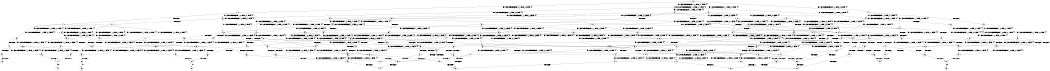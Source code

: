 digraph BCG {
size = "7, 10.5";
center = TRUE;
node [shape = circle];
0 [peripheries = 2];
0 -> 1 [label = "EX !0 !ATOMIC_EXCH_BRANCH (1, +0, TRUE, +0, 3, TRUE) !{0}"];
0 -> 2 [label = "EX !2 !ATOMIC_EXCH_BRANCH (1, +0, TRUE, +0, 1, TRUE) !{0}"];
0 -> 3 [label = "EX !1 !ATOMIC_EXCH_BRANCH (1, +1, TRUE, +0, 2, TRUE) !{0}"];
0 -> 4 [label = "EX !0 !ATOMIC_EXCH_BRANCH (1, +0, TRUE, +0, 3, TRUE) !{0}"];
1 -> 5 [label = "EX !2 !ATOMIC_EXCH_BRANCH (1, +0, TRUE, +0, 1, TRUE) !{0}"];
1 -> 6 [label = "EX !1 !ATOMIC_EXCH_BRANCH (1, +1, TRUE, +0, 2, TRUE) !{0}"];
1 -> 7 [label = "TERMINATE !0"];
2 -> 2 [label = "EX !2 !ATOMIC_EXCH_BRANCH (1, +0, TRUE, +0, 1, TRUE) !{0}"];
2 -> 5 [label = "EX !0 !ATOMIC_EXCH_BRANCH (1, +0, TRUE, +0, 3, TRUE) !{0}"];
2 -> 8 [label = "EX !1 !ATOMIC_EXCH_BRANCH (1, +1, TRUE, +0, 2, TRUE) !{0}"];
2 -> 9 [label = "EX !0 !ATOMIC_EXCH_BRANCH (1, +0, TRUE, +0, 3, TRUE) !{0}"];
3 -> 10 [label = "EX !0 !ATOMIC_EXCH_BRANCH (1, +0, TRUE, +0, 3, FALSE) !{0}"];
3 -> 11 [label = "EX !2 !ATOMIC_EXCH_BRANCH (1, +0, TRUE, +0, 1, FALSE) !{0}"];
3 -> 12 [label = "TERMINATE !1"];
3 -> 13 [label = "EX !0 !ATOMIC_EXCH_BRANCH (1, +0, TRUE, +0, 3, FALSE) !{0}"];
4 -> 9 [label = "EX !2 !ATOMIC_EXCH_BRANCH (1, +0, TRUE, +0, 1, TRUE) !{0}"];
4 -> 14 [label = "EX !1 !ATOMIC_EXCH_BRANCH (1, +1, TRUE, +0, 2, TRUE) !{0}"];
4 -> 15 [label = "TERMINATE !0"];
5 -> 5 [label = "EX !2 !ATOMIC_EXCH_BRANCH (1, +0, TRUE, +0, 1, TRUE) !{0}"];
5 -> 16 [label = "EX !1 !ATOMIC_EXCH_BRANCH (1, +1, TRUE, +0, 2, TRUE) !{0}"];
5 -> 17 [label = "TERMINATE !0"];
6 -> 18 [label = "EX !2 !ATOMIC_EXCH_BRANCH (1, +0, TRUE, +0, 1, FALSE) !{0}"];
6 -> 19 [label = "TERMINATE !0"];
6 -> 20 [label = "TERMINATE !1"];
7 -> 21 [label = "EX !1 !ATOMIC_EXCH_BRANCH (1, +1, TRUE, +0, 2, TRUE) !{1}"];
7 -> 22 [label = "EX !2 !ATOMIC_EXCH_BRANCH (1, +0, TRUE, +0, 1, TRUE) !{1}"];
7 -> 23 [label = "EX !1 !ATOMIC_EXCH_BRANCH (1, +1, TRUE, +0, 2, TRUE) !{1}"];
8 -> 11 [label = "EX !2 !ATOMIC_EXCH_BRANCH (1, +0, TRUE, +0, 1, FALSE) !{0}"];
8 -> 24 [label = "EX !0 !ATOMIC_EXCH_BRANCH (1, +0, TRUE, +0, 3, FALSE) !{0}"];
8 -> 25 [label = "TERMINATE !1"];
8 -> 26 [label = "EX !0 !ATOMIC_EXCH_BRANCH (1, +0, TRUE, +0, 3, FALSE) !{0}"];
9 -> 9 [label = "EX !2 !ATOMIC_EXCH_BRANCH (1, +0, TRUE, +0, 1, TRUE) !{0}"];
9 -> 27 [label = "EX !1 !ATOMIC_EXCH_BRANCH (1, +1, TRUE, +0, 2, TRUE) !{0}"];
9 -> 28 [label = "TERMINATE !0"];
10 -> 6 [label = "EX !0 !ATOMIC_EXCH_BRANCH (1, +1, TRUE, +0, 3, TRUE) !{0}"];
10 -> 29 [label = "EX !2 !ATOMIC_EXCH_BRANCH (1, +0, TRUE, +0, 1, TRUE) !{0}"];
10 -> 30 [label = "TERMINATE !1"];
10 -> 14 [label = "EX !0 !ATOMIC_EXCH_BRANCH (1, +1, TRUE, +0, 3, TRUE) !{0}"];
11 -> 31 [label = "EX !0 !ATOMIC_EXCH_BRANCH (1, +0, TRUE, +0, 3, TRUE) !{0}"];
11 -> 32 [label = "TERMINATE !2"];
11 -> 33 [label = "TERMINATE !1"];
11 -> 34 [label = "EX !0 !ATOMIC_EXCH_BRANCH (1, +0, TRUE, +0, 3, TRUE) !{0}"];
12 -> 35 [label = "EX !0 !ATOMIC_EXCH_BRANCH (1, +0, TRUE, +0, 3, FALSE) !{0}"];
12 -> 36 [label = "EX !2 !ATOMIC_EXCH_BRANCH (1, +0, TRUE, +0, 1, FALSE) !{0}"];
12 -> 37 [label = "EX !0 !ATOMIC_EXCH_BRANCH (1, +0, TRUE, +0, 3, FALSE) !{0}"];
13 -> 38 [label = "EX !2 !ATOMIC_EXCH_BRANCH (1, +0, TRUE, +0, 1, TRUE) !{0}"];
13 -> 39 [label = "TERMINATE !1"];
13 -> 14 [label = "EX !0 !ATOMIC_EXCH_BRANCH (1, +1, TRUE, +0, 3, TRUE) !{0}"];
14 -> 40 [label = "EX !2 !ATOMIC_EXCH_BRANCH (1, +0, TRUE, +0, 1, FALSE) !{0}"];
14 -> 41 [label = "TERMINATE !0"];
14 -> 42 [label = "TERMINATE !1"];
15 -> 43 [label = "EX !1 !ATOMIC_EXCH_BRANCH (1, +1, TRUE, +0, 2, TRUE) !{1}"];
15 -> 44 [label = "EX !2 !ATOMIC_EXCH_BRANCH (1, +0, TRUE, +0, 1, TRUE) !{1}"];
16 -> 18 [label = "EX !2 !ATOMIC_EXCH_BRANCH (1, +0, TRUE, +0, 1, FALSE) !{0}"];
16 -> 45 [label = "TERMINATE !0"];
16 -> 46 [label = "TERMINATE !1"];
17 -> 22 [label = "EX !2 !ATOMIC_EXCH_BRANCH (1, +0, TRUE, +0, 1, TRUE) !{1}"];
17 -> 47 [label = "EX !1 !ATOMIC_EXCH_BRANCH (1, +1, TRUE, +0, 2, TRUE) !{1}"];
17 -> 48 [label = "EX !1 !ATOMIC_EXCH_BRANCH (1, +1, TRUE, +0, 2, TRUE) !{1}"];
18 -> 49 [label = "TERMINATE !0"];
18 -> 50 [label = "TERMINATE !2"];
18 -> 51 [label = "TERMINATE !1"];
19 -> 52 [label = "EX !2 !ATOMIC_EXCH_BRANCH (1, +0, TRUE, +0, 1, FALSE) !{1}"];
19 -> 53 [label = "TERMINATE !1"];
20 -> 54 [label = "EX !2 !ATOMIC_EXCH_BRANCH (1, +0, TRUE, +0, 1, FALSE) !{0}"];
20 -> 55 [label = "TERMINATE !0"];
21 -> 52 [label = "EX !2 !ATOMIC_EXCH_BRANCH (1, +0, TRUE, +0, 1, FALSE) !{1}"];
21 -> 53 [label = "TERMINATE !1"];
22 -> 22 [label = "EX !2 !ATOMIC_EXCH_BRANCH (1, +0, TRUE, +0, 1, TRUE) !{1}"];
22 -> 47 [label = "EX !1 !ATOMIC_EXCH_BRANCH (1, +1, TRUE, +0, 2, TRUE) !{1}"];
22 -> 48 [label = "EX !1 !ATOMIC_EXCH_BRANCH (1, +1, TRUE, +0, 2, TRUE) !{1}"];
23 -> 56 [label = "EX !2 !ATOMIC_EXCH_BRANCH (1, +0, TRUE, +0, 1, FALSE) !{1}"];
23 -> 57 [label = "TERMINATE !1"];
24 -> 16 [label = "EX !0 !ATOMIC_EXCH_BRANCH (1, +1, TRUE, +0, 3, TRUE) !{0}"];
24 -> 29 [label = "EX !2 !ATOMIC_EXCH_BRANCH (1, +0, TRUE, +0, 1, TRUE) !{0}"];
24 -> 58 [label = "TERMINATE !1"];
24 -> 27 [label = "EX !0 !ATOMIC_EXCH_BRANCH (1, +1, TRUE, +0, 3, TRUE) !{0}"];
25 -> 36 [label = "EX !2 !ATOMIC_EXCH_BRANCH (1, +0, TRUE, +0, 1, FALSE) !{0}"];
25 -> 59 [label = "EX !0 !ATOMIC_EXCH_BRANCH (1, +0, TRUE, +0, 3, FALSE) !{0}"];
25 -> 60 [label = "EX !0 !ATOMIC_EXCH_BRANCH (1, +0, TRUE, +0, 3, FALSE) !{0}"];
26 -> 38 [label = "EX !2 !ATOMIC_EXCH_BRANCH (1, +0, TRUE, +0, 1, TRUE) !{0}"];
26 -> 61 [label = "TERMINATE !1"];
26 -> 27 [label = "EX !0 !ATOMIC_EXCH_BRANCH (1, +1, TRUE, +0, 3, TRUE) !{0}"];
27 -> 40 [label = "EX !2 !ATOMIC_EXCH_BRANCH (1, +0, TRUE, +0, 1, FALSE) !{0}"];
27 -> 62 [label = "TERMINATE !0"];
27 -> 63 [label = "TERMINATE !1"];
28 -> 44 [label = "EX !2 !ATOMIC_EXCH_BRANCH (1, +0, TRUE, +0, 1, TRUE) !{1}"];
28 -> 64 [label = "EX !1 !ATOMIC_EXCH_BRANCH (1, +1, TRUE, +0, 2, TRUE) !{1}"];
29 -> 16 [label = "EX !0 !ATOMIC_EXCH_BRANCH (1, +1, TRUE, +0, 3, TRUE) !{0}"];
29 -> 29 [label = "EX !2 !ATOMIC_EXCH_BRANCH (1, +0, TRUE, +0, 1, TRUE) !{0}"];
29 -> 58 [label = "TERMINATE !1"];
29 -> 27 [label = "EX !0 !ATOMIC_EXCH_BRANCH (1, +1, TRUE, +0, 3, TRUE) !{0}"];
30 -> 65 [label = "EX !0 !ATOMIC_EXCH_BRANCH (1, +1, TRUE, +0, 3, TRUE) !{0}"];
30 -> 66 [label = "EX !2 !ATOMIC_EXCH_BRANCH (1, +0, TRUE, +0, 1, TRUE) !{0}"];
30 -> 67 [label = "EX !0 !ATOMIC_EXCH_BRANCH (1, +1, TRUE, +0, 3, TRUE) !{0}"];
31 -> 49 [label = "TERMINATE !0"];
31 -> 50 [label = "TERMINATE !2"];
31 -> 51 [label = "TERMINATE !1"];
32 -> 68 [label = "EX !0 !ATOMIC_EXCH_BRANCH (1, +0, TRUE, +0, 3, TRUE) !{0}"];
32 -> 69 [label = "TERMINATE !1"];
32 -> 70 [label = "EX !0 !ATOMIC_EXCH_BRANCH (1, +0, TRUE, +0, 3, TRUE) !{0}"];
33 -> 71 [label = "EX !0 !ATOMIC_EXCH_BRANCH (1, +0, TRUE, +0, 3, TRUE) !{0}"];
33 -> 72 [label = "TERMINATE !2"];
33 -> 73 [label = "EX !0 !ATOMIC_EXCH_BRANCH (1, +0, TRUE, +0, 3, TRUE) !{0}"];
34 -> 74 [label = "TERMINATE !0"];
34 -> 75 [label = "TERMINATE !2"];
34 -> 76 [label = "TERMINATE !1"];
35 -> 65 [label = "EX !0 !ATOMIC_EXCH_BRANCH (1, +1, TRUE, +0, 3, TRUE) !{0}"];
35 -> 66 [label = "EX !2 !ATOMIC_EXCH_BRANCH (1, +0, TRUE, +0, 1, TRUE) !{0}"];
35 -> 67 [label = "EX !0 !ATOMIC_EXCH_BRANCH (1, +1, TRUE, +0, 3, TRUE) !{0}"];
36 -> 71 [label = "EX !0 !ATOMIC_EXCH_BRANCH (1, +0, TRUE, +0, 3, TRUE) !{0}"];
36 -> 72 [label = "TERMINATE !2"];
36 -> 73 [label = "EX !0 !ATOMIC_EXCH_BRANCH (1, +0, TRUE, +0, 3, TRUE) !{0}"];
37 -> 77 [label = "EX !2 !ATOMIC_EXCH_BRANCH (1, +0, TRUE, +0, 1, TRUE) !{0}"];
37 -> 67 [label = "EX !0 !ATOMIC_EXCH_BRANCH (1, +1, TRUE, +0, 3, TRUE) !{0}"];
38 -> 38 [label = "EX !2 !ATOMIC_EXCH_BRANCH (1, +0, TRUE, +0, 1, TRUE) !{0}"];
38 -> 61 [label = "TERMINATE !1"];
38 -> 27 [label = "EX !0 !ATOMIC_EXCH_BRANCH (1, +1, TRUE, +0, 3, TRUE) !{0}"];
39 -> 77 [label = "EX !2 !ATOMIC_EXCH_BRANCH (1, +0, TRUE, +0, 1, TRUE) !{0}"];
39 -> 67 [label = "EX !0 !ATOMIC_EXCH_BRANCH (1, +1, TRUE, +0, 3, TRUE) !{0}"];
40 -> 74 [label = "TERMINATE !0"];
40 -> 75 [label = "TERMINATE !2"];
40 -> 76 [label = "TERMINATE !1"];
41 -> 78 [label = "EX !2 !ATOMIC_EXCH_BRANCH (1, +0, TRUE, +0, 1, FALSE) !{1}"];
41 -> 79 [label = "TERMINATE !1"];
42 -> 80 [label = "EX !2 !ATOMIC_EXCH_BRANCH (1, +0, TRUE, +0, 1, FALSE) !{0}"];
42 -> 81 [label = "TERMINATE !0"];
43 -> 78 [label = "EX !2 !ATOMIC_EXCH_BRANCH (1, +0, TRUE, +0, 1, FALSE) !{1}"];
43 -> 79 [label = "TERMINATE !1"];
44 -> 44 [label = "EX !2 !ATOMIC_EXCH_BRANCH (1, +0, TRUE, +0, 1, TRUE) !{1}"];
44 -> 64 [label = "EX !1 !ATOMIC_EXCH_BRANCH (1, +1, TRUE, +0, 2, TRUE) !{1}"];
45 -> 52 [label = "EX !2 !ATOMIC_EXCH_BRANCH (1, +0, TRUE, +0, 1, FALSE) !{1}"];
45 -> 82 [label = "TERMINATE !1"];
46 -> 54 [label = "EX !2 !ATOMIC_EXCH_BRANCH (1, +0, TRUE, +0, 1, FALSE) !{0}"];
46 -> 83 [label = "TERMINATE !0"];
47 -> 52 [label = "EX !2 !ATOMIC_EXCH_BRANCH (1, +0, TRUE, +0, 1, FALSE) !{1}"];
47 -> 82 [label = "TERMINATE !1"];
48 -> 56 [label = "EX !2 !ATOMIC_EXCH_BRANCH (1, +0, TRUE, +0, 1, FALSE) !{1}"];
48 -> 84 [label = "TERMINATE !1"];
49 -> 85 [label = "TERMINATE !2"];
49 -> 86 [label = "TERMINATE !1"];
50 -> 87 [label = "TERMINATE !0"];
50 -> 88 [label = "TERMINATE !1"];
51 -> 89 [label = "TERMINATE !0"];
51 -> 90 [label = "TERMINATE !2"];
52 -> 85 [label = "TERMINATE !2"];
52 -> 86 [label = "TERMINATE !1"];
53 -> 91 [label = "EX !2 !ATOMIC_EXCH_BRANCH (1, +0, TRUE, +0, 1, FALSE) !{2}"];
53 -> 92 [label = "EX !2 !ATOMIC_EXCH_BRANCH (1, +0, TRUE, +0, 1, FALSE) !{2}"];
54 -> 89 [label = "TERMINATE !0"];
54 -> 90 [label = "TERMINATE !2"];
55 -> 93 [label = "EX !2 !ATOMIC_EXCH_BRANCH (1, +0, TRUE, +0, 1, FALSE) !{1}"];
56 -> 94 [label = "TERMINATE !2"];
56 -> 95 [label = "TERMINATE !1"];
57 -> 96 [label = "EX !2 !ATOMIC_EXCH_BRANCH (1, +0, TRUE, +0, 1, FALSE) !{2}"];
58 -> 97 [label = "EX !0 !ATOMIC_EXCH_BRANCH (1, +1, TRUE, +0, 3, TRUE) !{0}"];
58 -> 66 [label = "EX !2 !ATOMIC_EXCH_BRANCH (1, +0, TRUE, +0, 1, TRUE) !{0}"];
58 -> 98 [label = "EX !0 !ATOMIC_EXCH_BRANCH (1, +1, TRUE, +0, 3, TRUE) !{0}"];
59 -> 97 [label = "EX !0 !ATOMIC_EXCH_BRANCH (1, +1, TRUE, +0, 3, TRUE) !{0}"];
59 -> 66 [label = "EX !2 !ATOMIC_EXCH_BRANCH (1, +0, TRUE, +0, 1, TRUE) !{0}"];
59 -> 98 [label = "EX !0 !ATOMIC_EXCH_BRANCH (1, +1, TRUE, +0, 3, TRUE) !{0}"];
60 -> 77 [label = "EX !2 !ATOMIC_EXCH_BRANCH (1, +0, TRUE, +0, 1, TRUE) !{0}"];
60 -> 98 [label = "EX !0 !ATOMIC_EXCH_BRANCH (1, +1, TRUE, +0, 3, TRUE) !{0}"];
61 -> 77 [label = "EX !2 !ATOMIC_EXCH_BRANCH (1, +0, TRUE, +0, 1, TRUE) !{0}"];
61 -> 98 [label = "EX !0 !ATOMIC_EXCH_BRANCH (1, +1, TRUE, +0, 3, TRUE) !{0}"];
62 -> 78 [label = "EX !2 !ATOMIC_EXCH_BRANCH (1, +0, TRUE, +0, 1, FALSE) !{1}"];
62 -> 99 [label = "TERMINATE !1"];
63 -> 80 [label = "EX !2 !ATOMIC_EXCH_BRANCH (1, +0, TRUE, +0, 1, FALSE) !{0}"];
63 -> 100 [label = "TERMINATE !0"];
64 -> 78 [label = "EX !2 !ATOMIC_EXCH_BRANCH (1, +0, TRUE, +0, 1, FALSE) !{1}"];
64 -> 99 [label = "TERMINATE !1"];
65 -> 54 [label = "EX !2 !ATOMIC_EXCH_BRANCH (1, +0, TRUE, +0, 1, FALSE) !{0}"];
65 -> 55 [label = "TERMINATE !0"];
66 -> 97 [label = "EX !0 !ATOMIC_EXCH_BRANCH (1, +1, TRUE, +0, 3, TRUE) !{0}"];
66 -> 66 [label = "EX !2 !ATOMIC_EXCH_BRANCH (1, +0, TRUE, +0, 1, TRUE) !{0}"];
66 -> 98 [label = "EX !0 !ATOMIC_EXCH_BRANCH (1, +1, TRUE, +0, 3, TRUE) !{0}"];
67 -> 80 [label = "EX !2 !ATOMIC_EXCH_BRANCH (1, +0, TRUE, +0, 1, FALSE) !{0}"];
67 -> 81 [label = "TERMINATE !0"];
68 -> 87 [label = "TERMINATE !0"];
68 -> 88 [label = "TERMINATE !1"];
69 -> 101 [label = "EX !0 !ATOMIC_EXCH_BRANCH (1, +0, TRUE, +0, 3, TRUE) !{0}"];
69 -> 102 [label = "EX !0 !ATOMIC_EXCH_BRANCH (1, +0, TRUE, +0, 3, TRUE) !{0}"];
70 -> 103 [label = "TERMINATE !0"];
70 -> 104 [label = "TERMINATE !1"];
71 -> 89 [label = "TERMINATE !0"];
71 -> 90 [label = "TERMINATE !2"];
72 -> 101 [label = "EX !0 !ATOMIC_EXCH_BRANCH (1, +0, TRUE, +0, 3, TRUE) !{0}"];
72 -> 102 [label = "EX !0 !ATOMIC_EXCH_BRANCH (1, +0, TRUE, +0, 3, TRUE) !{0}"];
73 -> 105 [label = "TERMINATE !0"];
73 -> 106 [label = "TERMINATE !2"];
74 -> 107 [label = "TERMINATE !2"];
74 -> 108 [label = "TERMINATE !1"];
75 -> 103 [label = "TERMINATE !0"];
75 -> 104 [label = "TERMINATE !1"];
76 -> 105 [label = "TERMINATE !0"];
76 -> 106 [label = "TERMINATE !2"];
77 -> 77 [label = "EX !2 !ATOMIC_EXCH_BRANCH (1, +0, TRUE, +0, 1, TRUE) !{0}"];
77 -> 98 [label = "EX !0 !ATOMIC_EXCH_BRANCH (1, +1, TRUE, +0, 3, TRUE) !{0}"];
78 -> 107 [label = "TERMINATE !2"];
78 -> 108 [label = "TERMINATE !1"];
79 -> 109 [label = "EX !2 !ATOMIC_EXCH_BRANCH (1, +0, TRUE, +0, 1, FALSE) !{2}"];
80 -> 105 [label = "TERMINATE !0"];
80 -> 106 [label = "TERMINATE !2"];
81 -> 110 [label = "EX !2 !ATOMIC_EXCH_BRANCH (1, +0, TRUE, +0, 1, FALSE) !{1}"];
82 -> 91 [label = "EX !2 !ATOMIC_EXCH_BRANCH (1, +0, TRUE, +0, 1, FALSE) !{2}"];
82 -> 92 [label = "EX !2 !ATOMIC_EXCH_BRANCH (1, +0, TRUE, +0, 1, FALSE) !{2}"];
83 -> 93 [label = "EX !2 !ATOMIC_EXCH_BRANCH (1, +0, TRUE, +0, 1, FALSE) !{1}"];
84 -> 96 [label = "EX !2 !ATOMIC_EXCH_BRANCH (1, +0, TRUE, +0, 1, FALSE) !{2}"];
85 -> 111 [label = "TERMINATE !1"];
86 -> 112 [label = "TERMINATE !2"];
87 -> 111 [label = "TERMINATE !1"];
88 -> 113 [label = "TERMINATE !0"];
89 -> 114 [label = "TERMINATE !2"];
90 -> 113 [label = "TERMINATE !0"];
91 -> 112 [label = "TERMINATE !2"];
92 -> 115 [label = "TERMINATE !2"];
93 -> 114 [label = "TERMINATE !2"];
94 -> 116 [label = "TERMINATE !1"];
95 -> 117 [label = "TERMINATE !2"];
96 -> 117 [label = "TERMINATE !2"];
97 -> 54 [label = "EX !2 !ATOMIC_EXCH_BRANCH (1, +0, TRUE, +0, 1, FALSE) !{0}"];
97 -> 83 [label = "TERMINATE !0"];
98 -> 80 [label = "EX !2 !ATOMIC_EXCH_BRANCH (1, +0, TRUE, +0, 1, FALSE) !{0}"];
98 -> 100 [label = "TERMINATE !0"];
99 -> 109 [label = "EX !2 !ATOMIC_EXCH_BRANCH (1, +0, TRUE, +0, 1, FALSE) !{2}"];
100 -> 110 [label = "EX !2 !ATOMIC_EXCH_BRANCH (1, +0, TRUE, +0, 1, FALSE) !{1}"];
101 -> 113 [label = "TERMINATE !0"];
102 -> 118 [label = "TERMINATE !0"];
103 -> 119 [label = "TERMINATE !1"];
104 -> 118 [label = "TERMINATE !0"];
105 -> 120 [label = "TERMINATE !2"];
106 -> 118 [label = "TERMINATE !0"];
107 -> 119 [label = "TERMINATE !1"];
108 -> 121 [label = "TERMINATE !2"];
109 -> 121 [label = "TERMINATE !2"];
110 -> 120 [label = "TERMINATE !2"];
112 -> 122 [label = "exit"];
115 -> 123 [label = "exit"];
117 -> 124 [label = "exit"];
121 -> 125 [label = "exit"];
}
